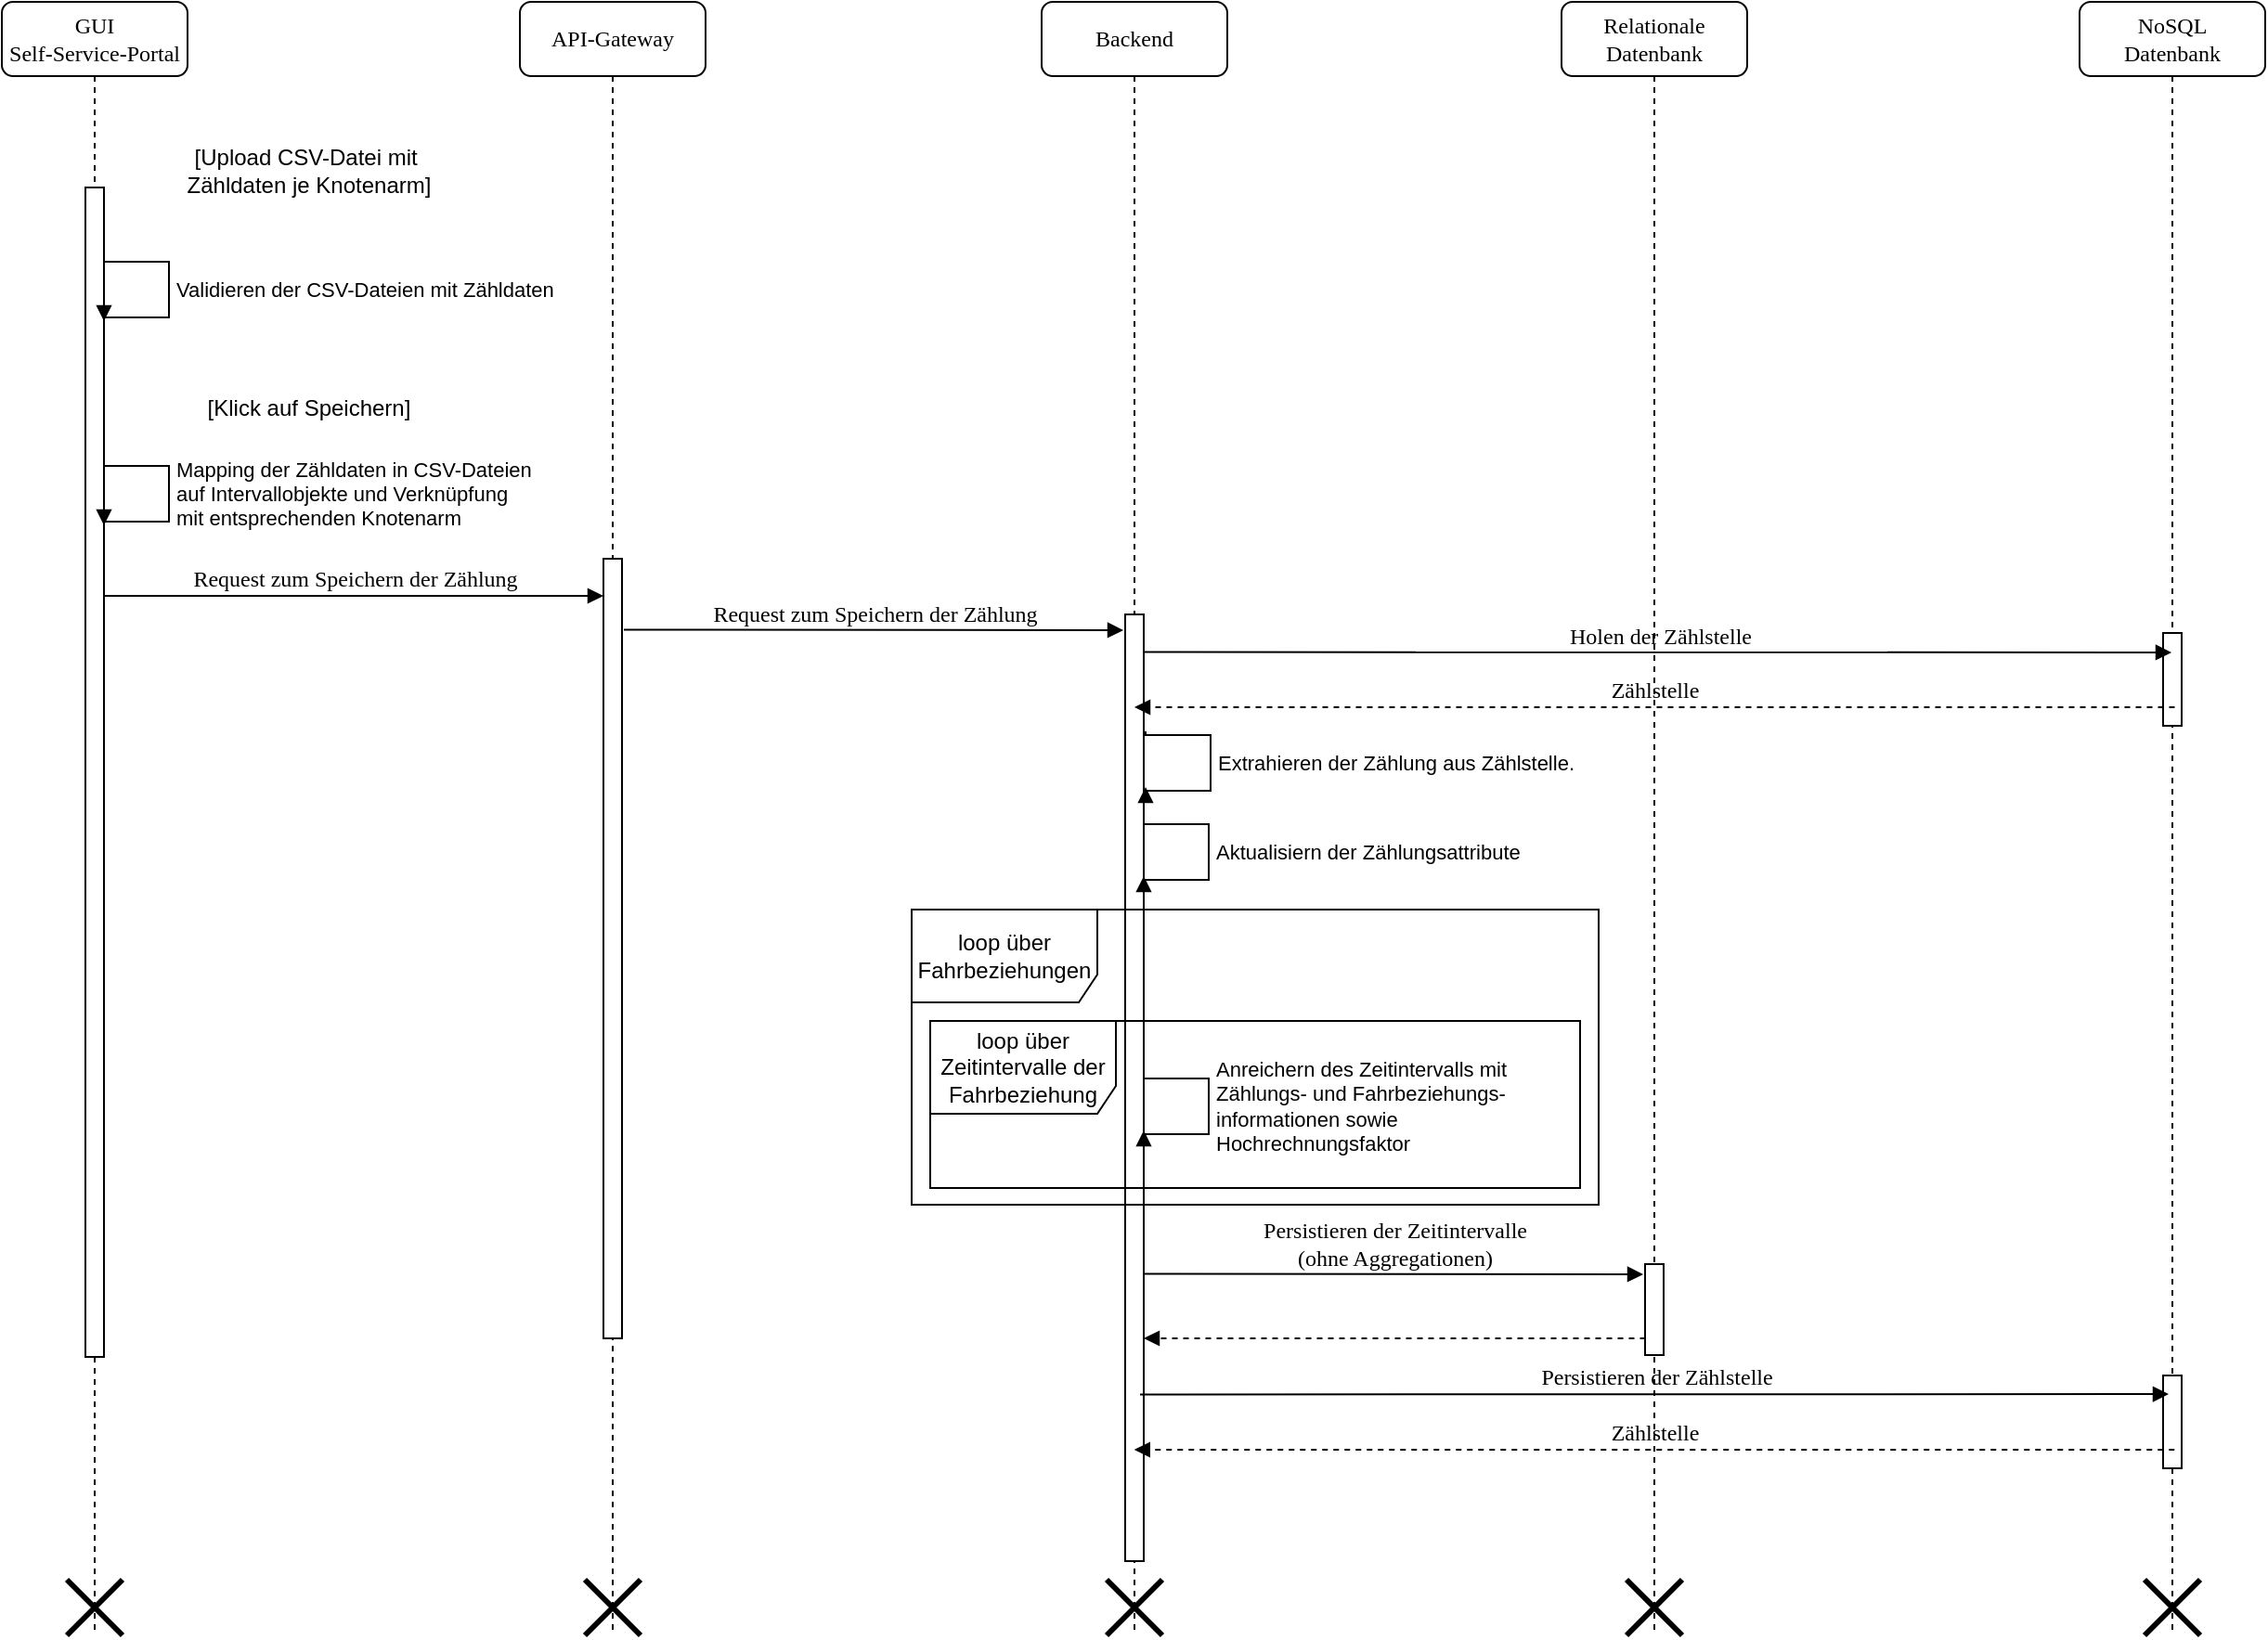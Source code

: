 <mxfile version="27.0.5">
  <diagram name="Seite-1" id="bGcENvx-rqWKhTurmv1m">
    <mxGraphModel dx="1426" dy="889" grid="1" gridSize="10" guides="1" tooltips="1" connect="1" arrows="1" fold="1" page="1" pageScale="1" pageWidth="827" pageHeight="1169" math="0" shadow="0">
      <root>
        <mxCell id="0" />
        <mxCell id="1" parent="0" />
        <mxCell id="ue7t5pKXN6XHKBtUqyQd-2" value="API-Gateway" style="shape=umlLifeline;perimeter=lifelinePerimeter;whiteSpace=wrap;html=1;container=1;collapsible=0;recursiveResize=0;outlineConnect=0;rounded=1;shadow=0;comic=0;labelBackgroundColor=none;strokeWidth=1;fontFamily=Verdana;fontSize=12;align=center;" parent="1" vertex="1">
          <mxGeometry x="389" y="80" width="100" height="880" as="geometry" />
        </mxCell>
        <mxCell id="ue7t5pKXN6XHKBtUqyQd-3" value="" style="html=1;points=[];perimeter=orthogonalPerimeter;rounded=0;shadow=0;comic=0;labelBackgroundColor=none;strokeWidth=1;fontFamily=Verdana;fontSize=12;align=center;" parent="ue7t5pKXN6XHKBtUqyQd-2" vertex="1">
          <mxGeometry x="45" y="300" width="10" height="420" as="geometry" />
        </mxCell>
        <mxCell id="ue7t5pKXN6XHKBtUqyQd-148" value="" style="shape=umlDestroy;whiteSpace=wrap;html=1;strokeWidth=3;targetShapes=umlLifeline;" parent="ue7t5pKXN6XHKBtUqyQd-2" vertex="1">
          <mxGeometry x="35" y="850" width="30" height="30" as="geometry" />
        </mxCell>
        <mxCell id="ue7t5pKXN6XHKBtUqyQd-4" value="Backend" style="shape=umlLifeline;perimeter=lifelinePerimeter;whiteSpace=wrap;html=1;container=1;collapsible=0;recursiveResize=0;outlineConnect=0;rounded=1;shadow=0;comic=0;labelBackgroundColor=none;strokeWidth=1;fontFamily=Verdana;fontSize=12;align=center;" parent="1" vertex="1">
          <mxGeometry x="670" y="80" width="100" height="880" as="geometry" />
        </mxCell>
        <mxCell id="ue7t5pKXN6XHKBtUqyQd-5" value="" style="html=1;points=[];perimeter=orthogonalPerimeter;rounded=0;shadow=0;comic=0;labelBackgroundColor=none;strokeWidth=1;fontFamily=Verdana;fontSize=12;align=center;" parent="ue7t5pKXN6XHKBtUqyQd-4" vertex="1">
          <mxGeometry x="45" y="330" width="10" height="510" as="geometry" />
        </mxCell>
        <mxCell id="ue7t5pKXN6XHKBtUqyQd-142" value="Aktualisiern der Zählungsattribute" style="html=1;align=left;spacingLeft=2;endArrow=block;rounded=0;edgeStyle=orthogonalEdgeStyle;curved=0;rounded=0;" parent="ue7t5pKXN6XHKBtUqyQd-4" edge="1">
          <mxGeometry relative="1" as="geometry">
            <mxPoint x="55" y="441" as="sourcePoint" />
            <Array as="points">
              <mxPoint x="90" y="443" />
              <mxPoint x="90" y="473" />
            </Array>
            <mxPoint x="55" y="471" as="targetPoint" />
            <mxPoint as="offset" />
          </mxGeometry>
        </mxCell>
        <mxCell id="ue7t5pKXN6XHKBtUqyQd-149" value="" style="shape=umlDestroy;whiteSpace=wrap;html=1;strokeWidth=3;targetShapes=umlLifeline;" parent="ue7t5pKXN6XHKBtUqyQd-4" vertex="1">
          <mxGeometry x="35" y="850" width="30" height="30" as="geometry" />
        </mxCell>
        <mxCell id="C24M_OVeLERZAelbrTyf-5" value="Anreichern des Zeitintervalls mit&lt;div&gt;&lt;div&gt;Zählungs- und Fahrbeziehungs-&lt;/div&gt;&lt;/div&gt;&lt;div&gt;informationen sowie&amp;nbsp;&lt;/div&gt;&lt;div&gt;Hochrechnungsfaktor&lt;/div&gt;" style="html=1;align=left;spacingLeft=2;endArrow=block;rounded=0;edgeStyle=orthogonalEdgeStyle;curved=0;rounded=0;" edge="1" parent="ue7t5pKXN6XHKBtUqyQd-4">
          <mxGeometry relative="1" as="geometry">
            <mxPoint x="55" y="578" as="sourcePoint" />
            <Array as="points">
              <mxPoint x="90" y="580" />
              <mxPoint x="90" y="610" />
            </Array>
            <mxPoint x="55" y="608" as="targetPoint" />
            <mxPoint as="offset" />
          </mxGeometry>
        </mxCell>
        <mxCell id="C24M_OVeLERZAelbrTyf-13" value="Persistieren der Zeitintervalle&lt;div&gt;(ohne Aggregationen)&lt;/div&gt;" style="html=1;verticalAlign=bottom;endArrow=block;entryX=0;entryY=0;labelBackgroundColor=none;fontFamily=Verdana;fontSize=12;edgeStyle=elbowEdgeStyle;elbow=vertical;" edge="1" parent="ue7t5pKXN6XHKBtUqyQd-4">
          <mxGeometry x="0.004" relative="1" as="geometry">
            <mxPoint x="55" y="685.25" as="sourcePoint" />
            <mxPoint as="offset" />
            <mxPoint x="324" y="685.25" as="targetPoint" />
          </mxGeometry>
        </mxCell>
        <mxCell id="ue7t5pKXN6XHKBtUqyQd-7" value="Relationale&lt;div&gt;Datenbank&lt;/div&gt;" style="shape=umlLifeline;perimeter=lifelinePerimeter;whiteSpace=wrap;html=1;container=1;collapsible=0;recursiveResize=0;outlineConnect=0;rounded=1;shadow=0;comic=0;labelBackgroundColor=none;strokeWidth=1;fontFamily=Verdana;fontSize=12;align=center;" parent="1" vertex="1">
          <mxGeometry x="950" y="80" width="100" height="880" as="geometry" />
        </mxCell>
        <mxCell id="ue7t5pKXN6XHKBtUqyQd-150" value="" style="shape=umlDestroy;whiteSpace=wrap;html=1;strokeWidth=3;targetShapes=umlLifeline;" parent="ue7t5pKXN6XHKBtUqyQd-7" vertex="1">
          <mxGeometry x="35" y="850" width="30" height="30" as="geometry" />
        </mxCell>
        <mxCell id="ue7t5pKXN6XHKBtUqyQd-137" value="" style="html=1;points=[];perimeter=orthogonalPerimeter;rounded=0;shadow=0;comic=0;labelBackgroundColor=none;strokeWidth=1;fontFamily=Verdana;fontSize=12;align=center;" parent="ue7t5pKXN6XHKBtUqyQd-7" vertex="1">
          <mxGeometry x="45" y="680" width="10" height="49" as="geometry" />
        </mxCell>
        <mxCell id="ue7t5pKXN6XHKBtUqyQd-8" value="GUI&lt;div&gt;Self-Service-Portal&lt;/div&gt;" style="shape=umlLifeline;perimeter=lifelinePerimeter;whiteSpace=wrap;html=1;container=1;collapsible=0;recursiveResize=0;outlineConnect=0;rounded=1;shadow=0;comic=0;labelBackgroundColor=none;strokeWidth=1;fontFamily=Verdana;fontSize=12;align=center;" parent="1" vertex="1">
          <mxGeometry x="110" y="80" width="100" height="880" as="geometry" />
        </mxCell>
        <mxCell id="ue7t5pKXN6XHKBtUqyQd-10" value="" style="html=1;points=[];perimeter=orthogonalPerimeter;rounded=0;shadow=0;comic=0;labelBackgroundColor=none;strokeWidth=1;fontFamily=Verdana;fontSize=12;align=center;" parent="ue7t5pKXN6XHKBtUqyQd-8" vertex="1">
          <mxGeometry x="45" y="100" width="10" height="630" as="geometry" />
        </mxCell>
        <mxCell id="ue7t5pKXN6XHKBtUqyQd-147" value="" style="shape=umlDestroy;whiteSpace=wrap;html=1;strokeWidth=3;targetShapes=umlLifeline;" parent="ue7t5pKXN6XHKBtUqyQd-8" vertex="1">
          <mxGeometry x="35" y="850" width="30" height="30" as="geometry" />
        </mxCell>
        <mxCell id="ue7t5pKXN6XHKBtUqyQd-141" value="Validieren der CSV-Dateien mit Zähldaten" style="html=1;align=left;spacingLeft=2;endArrow=block;rounded=0;edgeStyle=orthogonalEdgeStyle;curved=0;rounded=0;" parent="ue7t5pKXN6XHKBtUqyQd-8" edge="1">
          <mxGeometry relative="1" as="geometry">
            <mxPoint x="55" y="142" as="sourcePoint" />
            <Array as="points">
              <mxPoint x="90" y="140" />
              <mxPoint x="90" y="170" />
            </Array>
            <mxPoint x="55" y="172" as="targetPoint" />
            <mxPoint as="offset" />
          </mxGeometry>
        </mxCell>
        <mxCell id="C24M_OVeLERZAelbrTyf-2" value="Mapping der Zähldaten in CSV-Dateien&lt;div&gt;auf Intervallobjekte und Verknüpfung&lt;/div&gt;&lt;div&gt;mit entsprechenden Knotenarm&lt;/div&gt;" style="html=1;align=left;spacingLeft=2;endArrow=block;rounded=0;edgeStyle=orthogonalEdgeStyle;curved=0;rounded=0;" edge="1" parent="ue7t5pKXN6XHKBtUqyQd-8">
          <mxGeometry relative="1" as="geometry">
            <mxPoint x="55" y="252" as="sourcePoint" />
            <Array as="points">
              <mxPoint x="90" y="250" />
              <mxPoint x="90" y="280" />
            </Array>
            <mxPoint x="55" y="282" as="targetPoint" />
            <mxPoint as="offset" />
          </mxGeometry>
        </mxCell>
        <mxCell id="ue7t5pKXN6XHKBtUqyQd-61" value="[Upload CSV-Datei mit&amp;nbsp;&lt;div&gt;Zähldaten je Knotenarm]&lt;/div&gt;" style="text;html=1;strokeColor=none;fillColor=none;align=center;verticalAlign=middle;whiteSpace=wrap;rounded=0;" parent="1" vertex="1">
          <mxGeometry x="180" y="156" width="191" height="30" as="geometry" />
        </mxCell>
        <mxCell id="C24M_OVeLERZAelbrTyf-1" value="[Klick auf Speichern]" style="text;html=1;strokeColor=none;fillColor=none;align=center;verticalAlign=middle;whiteSpace=wrap;rounded=0;" vertex="1" parent="1">
          <mxGeometry x="180" y="284" width="191" height="30" as="geometry" />
        </mxCell>
        <mxCell id="C24M_OVeLERZAelbrTyf-3" value="Request zum Speichern der Zählung" style="html=1;verticalAlign=bottom;endArrow=block;entryX=0;entryY=0;labelBackgroundColor=none;fontFamily=Verdana;fontSize=12;edgeStyle=elbowEdgeStyle;elbow=vertical;" edge="1" parent="1">
          <mxGeometry x="0.004" relative="1" as="geometry">
            <mxPoint x="165" y="400" as="sourcePoint" />
            <mxPoint as="offset" />
            <mxPoint x="434" y="400" as="targetPoint" />
          </mxGeometry>
        </mxCell>
        <mxCell id="C24M_OVeLERZAelbrTyf-4" value="Request zum Speichern der Zählung" style="html=1;verticalAlign=bottom;endArrow=block;entryX=0;entryY=0;labelBackgroundColor=none;fontFamily=Verdana;fontSize=12;edgeStyle=elbowEdgeStyle;elbow=vertical;" edge="1" parent="1">
          <mxGeometry x="0.004" relative="1" as="geometry">
            <mxPoint x="445" y="418.25" as="sourcePoint" />
            <mxPoint as="offset" />
            <mxPoint x="714" y="418.25" as="targetPoint" />
          </mxGeometry>
        </mxCell>
        <mxCell id="C24M_OVeLERZAelbrTyf-6" value="loop über&lt;div&gt;Fahrbeziehungen&lt;/div&gt;" style="shape=umlFrame;whiteSpace=wrap;html=1;pointerEvents=0;width=100;height=50;" vertex="1" parent="1">
          <mxGeometry x="600" y="569" width="370" height="159" as="geometry" />
        </mxCell>
        <mxCell id="C24M_OVeLERZAelbrTyf-7" value="loop über&lt;div&gt;Zeitintervalle der Fahrbeziehung&lt;/div&gt;" style="shape=umlFrame;whiteSpace=wrap;html=1;pointerEvents=0;width=100;height=50;" vertex="1" parent="1">
          <mxGeometry x="610" y="629" width="350" height="90" as="geometry" />
        </mxCell>
        <mxCell id="C24M_OVeLERZAelbrTyf-12" value="" style="html=1;verticalAlign=bottom;endArrow=block;labelBackgroundColor=none;fontFamily=Verdana;fontSize=12;edgeStyle=elbowEdgeStyle;elbow=vertical;exitX=0.925;exitY=0.55;exitDx=0;exitDy=0;exitPerimeter=0;dashed=1;" edge="1" parent="1">
          <mxGeometry x="-0.001" relative="1" as="geometry">
            <mxPoint x="995.25" y="800" as="sourcePoint" />
            <mxPoint as="offset" />
            <mxPoint x="725" y="800" as="targetPoint" />
          </mxGeometry>
        </mxCell>
        <mxCell id="C24M_OVeLERZAelbrTyf-14" value="NoSQL&lt;div&gt;Datenbank&lt;/div&gt;" style="shape=umlLifeline;perimeter=lifelinePerimeter;whiteSpace=wrap;html=1;container=1;collapsible=0;recursiveResize=0;outlineConnect=0;rounded=1;shadow=0;comic=0;labelBackgroundColor=none;strokeWidth=1;fontFamily=Verdana;fontSize=12;align=center;" vertex="1" parent="1">
          <mxGeometry x="1229" y="80" width="100" height="880" as="geometry" />
        </mxCell>
        <mxCell id="C24M_OVeLERZAelbrTyf-15" value="" style="shape=umlDestroy;whiteSpace=wrap;html=1;strokeWidth=3;targetShapes=umlLifeline;" vertex="1" parent="C24M_OVeLERZAelbrTyf-14">
          <mxGeometry x="35" y="850" width="30" height="30" as="geometry" />
        </mxCell>
        <mxCell id="C24M_OVeLERZAelbrTyf-17" value="" style="html=1;points=[];perimeter=orthogonalPerimeter;rounded=0;shadow=0;comic=0;labelBackgroundColor=none;strokeWidth=1;fontFamily=Verdana;fontSize=12;align=center;" vertex="1" parent="C24M_OVeLERZAelbrTyf-14">
          <mxGeometry x="45" y="740" width="10" height="50" as="geometry" />
        </mxCell>
        <mxCell id="C24M_OVeLERZAelbrTyf-18" value="" style="html=1;points=[];perimeter=orthogonalPerimeter;rounded=0;shadow=0;comic=0;labelBackgroundColor=none;strokeWidth=1;fontFamily=Verdana;fontSize=12;align=center;" vertex="1" parent="C24M_OVeLERZAelbrTyf-14">
          <mxGeometry x="45" y="340" width="10" height="50" as="geometry" />
        </mxCell>
        <mxCell id="C24M_OVeLERZAelbrTyf-19" value="Holen der Zählstelle" style="html=1;verticalAlign=bottom;endArrow=block;labelBackgroundColor=none;fontFamily=Verdana;fontSize=12;edgeStyle=elbowEdgeStyle;elbow=vertical;" edge="1" parent="1" target="C24M_OVeLERZAelbrTyf-14">
          <mxGeometry x="0.004" relative="1" as="geometry">
            <mxPoint x="725" y="430.25" as="sourcePoint" />
            <mxPoint as="offset" />
            <mxPoint x="1250" y="430" as="targetPoint" />
          </mxGeometry>
        </mxCell>
        <mxCell id="C24M_OVeLERZAelbrTyf-20" value="Extrahieren der Zählung aus Zählstelle." style="html=1;align=left;spacingLeft=2;endArrow=block;rounded=0;edgeStyle=orthogonalEdgeStyle;curved=0;rounded=0;" edge="1" parent="1">
          <mxGeometry relative="1" as="geometry">
            <mxPoint x="726" y="473" as="sourcePoint" />
            <Array as="points">
              <mxPoint x="761" y="475" />
              <mxPoint x="761" y="505" />
            </Array>
            <mxPoint x="726" y="503" as="targetPoint" />
            <mxPoint as="offset" />
          </mxGeometry>
        </mxCell>
        <mxCell id="C24M_OVeLERZAelbrTyf-21" value="Zählstelle" style="html=1;verticalAlign=bottom;endArrow=block;labelBackgroundColor=none;fontFamily=Verdana;fontSize=12;edgeStyle=elbowEdgeStyle;elbow=vertical;exitX=0.925;exitY=0.55;exitDx=0;exitDy=0;exitPerimeter=0;dashed=1;" edge="1" parent="1" target="ue7t5pKXN6XHKBtUqyQd-4">
          <mxGeometry x="-0.001" relative="1" as="geometry">
            <mxPoint x="1280.25" y="460" as="sourcePoint" />
            <mxPoint as="offset" />
            <mxPoint x="740" y="460" as="targetPoint" />
          </mxGeometry>
        </mxCell>
        <mxCell id="C24M_OVeLERZAelbrTyf-22" value="Persistieren der Zählstelle" style="html=1;verticalAlign=bottom;endArrow=block;labelBackgroundColor=none;fontFamily=Verdana;fontSize=12;edgeStyle=elbowEdgeStyle;elbow=vertical;" edge="1" parent="1">
          <mxGeometry x="0.004" relative="1" as="geometry">
            <mxPoint x="723" y="830.25" as="sourcePoint" />
            <mxPoint as="offset" />
            <mxPoint x="1277" y="830" as="targetPoint" />
          </mxGeometry>
        </mxCell>
        <mxCell id="C24M_OVeLERZAelbrTyf-24" value="Zählstelle" style="html=1;verticalAlign=bottom;endArrow=block;labelBackgroundColor=none;fontFamily=Verdana;fontSize=12;edgeStyle=elbowEdgeStyle;elbow=vertical;exitX=0.925;exitY=0.55;exitDx=0;exitDy=0;exitPerimeter=0;dashed=1;" edge="1" parent="1">
          <mxGeometry x="-0.001" relative="1" as="geometry">
            <mxPoint x="1280.13" y="860" as="sourcePoint" />
            <mxPoint as="offset" />
            <mxPoint x="719.88" y="860" as="targetPoint" />
          </mxGeometry>
        </mxCell>
      </root>
    </mxGraphModel>
  </diagram>
</mxfile>

